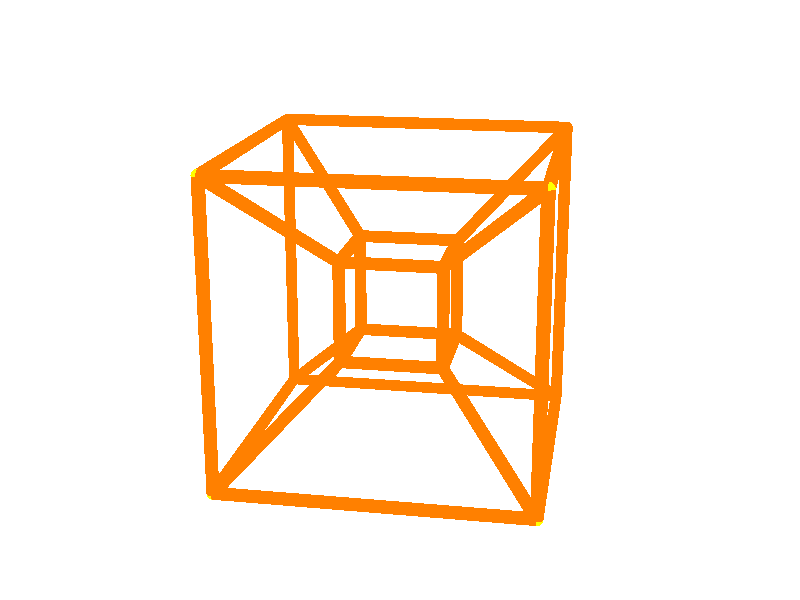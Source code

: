  #version 3.7;  
 


#include "colors.inc"
#include "textures.inc" 
global_settings { assumed_gamma 2.2 }

background { color White}

#declare  klok=clock;//for 4D rotation
camera{  
        location <0,5,-15.9>
        look_at <0,0,0> 
        angle 35
       up y*image_height
         right x*image_width
        }
light_source {<10,10,-10> 
        color White
        spotlight
        radius 65
        falloff 20
        tightness 10
        point_at <0,0,0>
        }  
#declare  rot4d1=klok*360;  
#declare  rot4dangles= array[6] {0,0,rot4d1,0,0,0};       
#declare  thick=.08; 

#declare  rotx=0;
#declare  roty=10;
#declare  rotz=0;
        
# macro rotate4d(G2,G3,rot4dangles)
#local G2X=G2.x;#local G2Y=G2.y;
#local G3X=G3.x;#local G3Y=G3.y;
#local uu=0;  
# while (uu<6)
#if (uu=0) #declare RE=G2X; #declare IMA=G2Y; #end // ab
#if (uu=1) #declare RE=G2X; #declare IMA=G3X; #end // ac
#if (uu=2) #declare RE=G2X; #declare IMA=G3Y; #end // ad
#if (uu=3) #declare RE=G2Y; #declare IMA=G3X; #end // bc
#if (uu=4) #declare RE=G2Y; #declare IMA=G3Y; #end // bd
#if (uu=5) #declare RE=G3X; #declare IMA=G3Y; #end // cd
#local RE1 =Mult(<RE,IMA>,<cos(radians(rot4dangles[uu])),sin(radians(rot4dangles[uu]))>).x;
#local IMA1=Mult(<RE,IMA>,<cos(radians(rot4dangles[uu])),sin(radians(rot4dangles[uu]))>).y;
#if (uu=0) #declare G2X=RE1; #declare G2Y=IMA1; #end // ab
#if (uu=1) #declare G2X=RE1; #declare G3X=IMA1; #end // ac
#if (uu=2) #declare G2X=RE1; #declare G3Y=IMA1; #end // ad
#if (uu=3) #declare G2Y=RE1; #declare G3X=IMA1; #end // bc
#if (uu=4) #declare G2Y=RE1; #declare G3Y=IMA1; #end // bd
#if (uu=5) #declare G3X=RE1; #declare G3Y=IMA1; #end // cd 
#local uu=uu+1;
#end 
#local resG2=<G2X,G2Y>;#local resG3=<G3X,G3Y>;
#local result=array[2] {resG2,resG3};
result 
#end

//Complex Algebra
#macro Complex(X,Y) <X,Y> #end
#declare I=<0,1>;//Complex(0,1)
#macro Re(Z) Z.x #end
#macro Im(Z) Z.y #end                                                                   
#macro Conjugate(Z) <Z.x,-Z.y> #end
#macro Abs(Z) vlength(Z) #end // sqrt(square(Re(Z))+square(Im(Z)))
#macro Inv(Z) <Z.x/vdot(Z,Z),-Z.y/vdot(Z,Z)> #end 
#macro Arg(Z) atan2(Z.y,Z.x) #end
#macro Sqr(Z) <Z.x*Z.x-Z.y*Z.y,2*Z.x*Z.y> #end
#macro Pow(Z,n) #local r=vlength(Z); #if(r=0) #local z2=<0,0>; #else #local theta=n*atan2(Z.y,Z.x); #local z2=pow(r,n)*<cos(theta),sin(theta)>; #end z2 #end
#macro Exp(Z) exp(Z.x)*<cos(Z.y),sin(Z.y)> #end
#macro Sqrt(Z) #local r=vlength(Z); #if(r=0) #local z2=<0,0>; #else #local theta=.5*atan2(Z.y,Z.x); #local z2=pow(r,.5)*<cos(theta),sin(theta)>; #end z2 #end
#macro Mult(z1,z2) <z1.x*z2.x-z1.y*z2.y,z1.y*z2.x+z1.x*z2.y> #end
#macro Div(z1,z2) Mult(z1,<z2.x/vdot(z2,z2),-z2.y/vdot(z2,z2)>) #end  //Mult(z1,Pow(z2,-1)) 
#macro Comsin(Z) <sin(Re(Z))*cosh(Im(Z)),cos(Re(Z))*sinh(Im(Z))> #end
#macro Ln(Z) <ln(vlength(Z)),atan2(Im(Z),Re(Z))> #end 
#macro Acos(Z) <pi/2,0>+Mult(I,Ln(Mult(I,Z)+Pow(<1,0>-<Z.x*Z.x-Z.y*Z.y,2*Z.x*Z.y>,.5)  ) ) #end
#macro Asin(Z) -Mult(I,Ln( Mult(I,Z)+Pow(<1,0>-<Z.x*Z.x-Z.y*Z.y,2*Z.x*Z.y>,.5)  ) ) #end 

//-------------------
//Points on hypercube
#declare Punt=array[17]
#declare Punt_tel=0;
#declare a=.5;
#declare j1=-a;
#while (j1<a+1)
#declare j2=-a;
#while (j2<a+1)
#declare Punt_tel=Punt_tel+1;
#declare G2=<-a,-a>; #declare G3=<j2,j1>; #declare rot4dres=rotate4d(G2,G3,rot4dangles);#declare G2=rot4dres[0] ;#declare G3=rot4dres[1]; 
#declare Punt[Punt_tel]=<G3.x*2/(1+G2.x), G3.y*2/(1+G2.x),-G2.y*2/(1+G2.x)>; 
#debug concat ("#=",str(Punt_tel.x,3,0),"puntx=",str(Punt[Punt_tel].x,3,3),"punty=",str(Punt[Punt_tel].y,3,3),"puntz=",str(Punt[Punt_tel].z,3,3),"\n")
#declare Punt_tel=Punt_tel+1;  
#declare G2=<-a,a>; #declare G3=<j2,j1>; #declare rot4dres=rotate4d(G2,G3,rot4dangles);#declare G2=rot4dres[0] ;#declare G3=rot4dres[1]; 
#declare Punt[Punt_tel]=<G3.x*2/(1+G2.x), G3.y*2/(1+G2.x),-G2.y*2/(1+G2.x)>; 
#debug concat ("#=",str(Punt_tel.x,3,0),"puntx=",str(Punt[Punt_tel].x,3,3),"punty=",str(Punt[Punt_tel].y,3,3),"puntz=",str(Punt[Punt_tel].z,3,3),"\n")
#declare Punt_tel=Punt_tel+1;
#declare G2=<a,a>; #declare G3=<j2,j1>; #declare rot4dres=rotate4d(G2,G3,rot4dangles);#declare G2=rot4dres[0] ;#declare G3=rot4dres[1]; 
#declare Punt[Punt_tel]=<G3.x*2/(1+G2.x), G3.y*2/(1+G2.x),-G2.y*2/(1+G2.x)>; 
#debug concat ("#=",str(Punt_tel.x,3,0),"puntx=",str(Punt[Punt_tel].x,3,3),"punty=",str(Punt[Punt_tel].y,3,3),"puntz=",str(Punt[Punt_tel].z,3,3),"\n")
#declare Punt_tel=Punt_tel+1;
#declare G2=<a,-a>; #declare G3=<j2,j1>; #declare rot4dres=rotate4d(G2,G3,rot4dangles);#declare G2=rot4dres[0] ;#declare G3=rot4dres[1]; 
#declare Punt[Punt_tel]=<G3.x*2/(1+G2.x), G3.y*2/(1+G2.x),-G2.y*2/(1+G2.x)>; 
#debug concat ("#=",str(Punt_tel.x,3,0),"puntx=",str(Punt[Punt_tel].x,3,3),"punty=",str(Punt[Punt_tel].y,3,3),"puntz=",str(Punt[Punt_tel].z,3,3),"\n")
#declare j2=j2+2*a;
#end
#declare j1=j1+2*a;
#end


//texture for cylinders
#declare tex_cyl= texture { pigment{Orange} 
              finish {
                                ambient 0.6
                                diffuse 0.6
                                reflection {0}
                                specular 5
                                roughness .001          
                                 }  }
//texture for spheres
#declare tex_bol= texture { pigment{ Yellow} 
              finish {
                                ambient 0.6
                                diffuse 0.7
                                reflection {0}
                                specular 5
                                roughness .001          
                                 } }                                  
//small sphere for end of cylinders
#declare bol=object{sphere{<0,0,0>,thick*1.0} texture{tex_bol}} 

//draw projected cube       
#declare hypercube=union{ 

#declare j1=0;
#while (j1<13)
#declare j2=1;
#while (j2<5)
#declare b=j2+1;#if (b=5) #declare b=1; #end
cylinder{Punt[j1+j2],Punt[j1+b],thick texture{tex_cyl}}
object {bol texture{tex_bol} translate Punt[j1+j2]}
#declare j2=j2+1;
#end
#declare j1=j1+4;
#end 

#declare j1=1;
#while (j1<9) 
cylinder{Punt[j1],Punt[j1+8],thick texture{tex_cyl}}
#declare j1=j1+1;
#end 

#declare j1=0;
#while (j1<9)
#declare j2=1;
#while (j2<5)
cylinder{Punt[j1+j2],Punt[j1+j2+4],thick texture{tex_cyl}}
#declare j2=j2+1;
#end
#declare j1=j1+8;
#end 
}//voor union

object{hypercube  rotate y*roty  rotate x*rotx rotate z*rotz}
/*
//colored sides
 
object{ polygon {    4,
    Punt[2], Punt[6], Punt[14], Punt[10]
     texture { pigment{ HuntersGreen transmit 0.25} 
              finish {
                                ambient 0.8
                                diffuse 0.7
                                reflection {0.}
                                         
                                 } }   }
    rotate y*roty  rotate x*rotx rotate z*rotz }
object{ polygon {    4,
    Punt[5], Punt[6], Punt[14], Punt[13]
     texture { pigment{ Yellow} 
              finish {
                                ambient 0.8
                                diffuse 0.7
                                reflection {0.}
                                         
                                 } }   }
    rotate y*roty  rotate x*rotx rotate z*rotz }

object{ polygon {    4,
    Punt[1], Punt[2], Punt[10], Punt[9]
     texture { pigment{ Pink} 
              finish {
                                ambient 0.8
                                diffuse 0.7
                                reflection {0.}
                                         
                                 } }   }
    rotate y*roty  rotate x*rotx rotate z*rotz }
object{ polygon {    4,
    Punt[1], Punt[5], Punt[13], Punt[9]
     texture { pigment{ SpicyPink} 
              finish {
                                ambient 0.8
                                diffuse 0.7
                                reflection {0.}
                                         
                                 } }   }
    rotate y*roty  rotate x*rotx rotate z*rotz }
*/

//plane
/*object{plane{<0,-1,0>,2+thick} texture { pigment{ Scarlet} 
              finish {
                                ambient 0.6
                                diffuse 0.7
                                reflection {0.3}
                                specular 5
                                roughness .001          
                                 } } }  */


